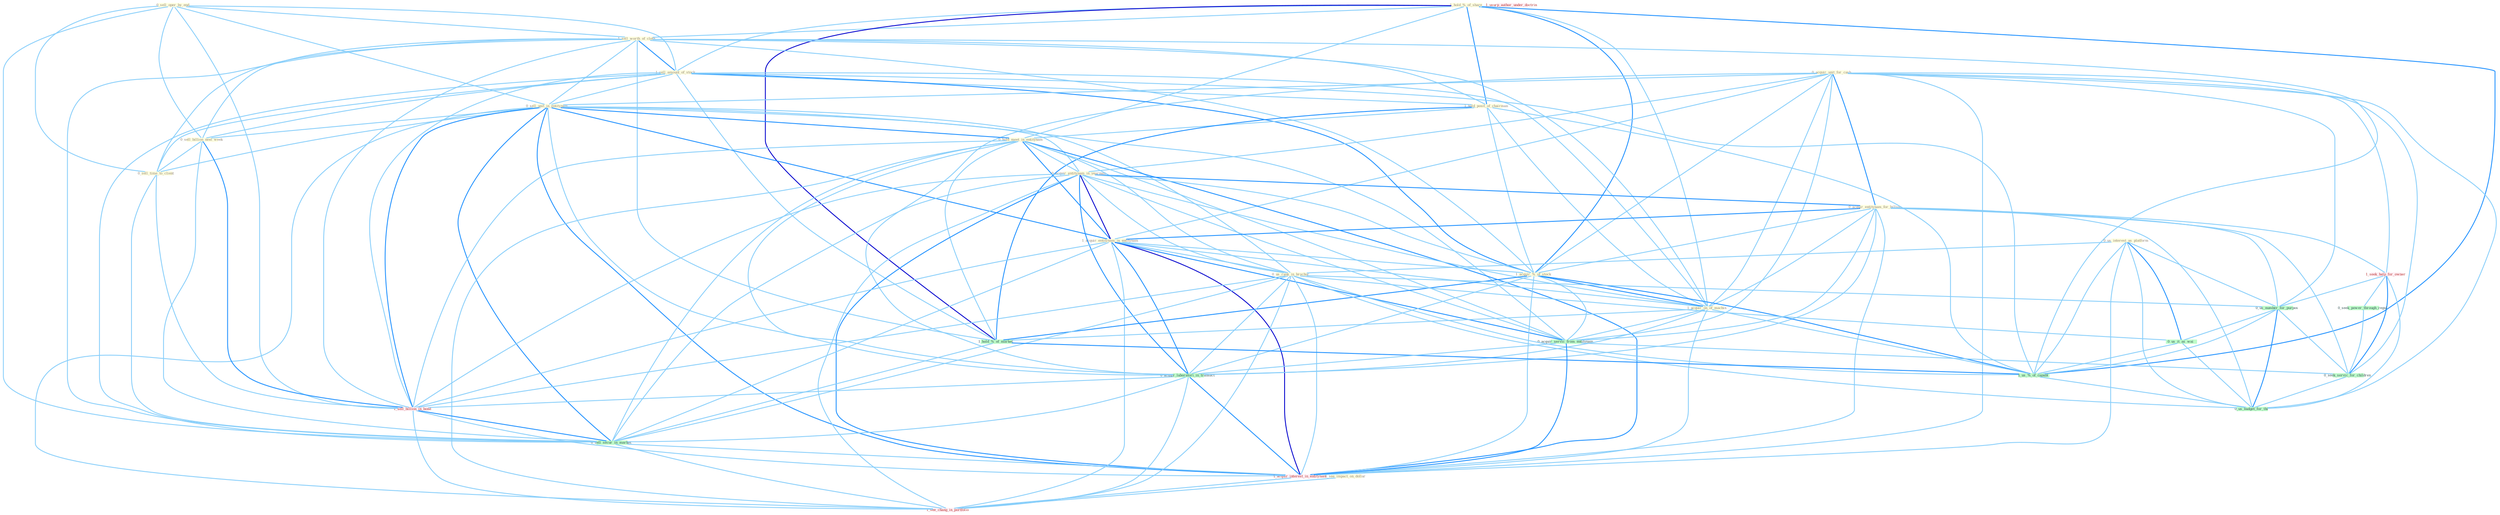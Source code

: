 Graph G{ 
    node
    [shape=polygon,style=filled,width=.5,height=.06,color="#BDFCC9",fixedsize=true,fontsize=4,
    fontcolor="#2f4f4f"];
    {node
    [color="#ffffe0", fontcolor="#8b7d6b"] "1_hold_%_of_share " "0_sell_oper_by_end " "1_see_impact_on_dollar " "1_sell_worth_of_cloth " "1_sell_amount_of_stock " "0_acquir_unit_for_cash " "0_sell_unit_in_entitynam " "1_hold_posit_of_chairman " "0_sell_billion_next_week " "0_hold_meet_in_entitynam " "0_sell_time_to_client " "0_acquir_entitynam_in_yearnum " "0_acquir_entitynam_for_billion " "1_acquir_entitynam_in_entitynam " "1_acquir_%_of_stock " "0_us_interest_as_platform " "1_acquir_on_of_machin " "0_us_rank_in_brochur "}
{node [color="#fff0f5", fontcolor="#b22222"] "1_seek_help_for_owner " "1_sell_billion_in_bond " "1_usurp_author_under_doctrin " "1_acquir_interest_in_entitynam " "1_see_chang_in_portfolio "}
edge [color="#B0E2FF"];

	"1_hold_%_of_share " -- "1_sell_worth_of_cloth " [w="1", color="#87cefa" ];
	"1_hold_%_of_share " -- "1_sell_amount_of_stock " [w="1", color="#87cefa" ];
	"1_hold_%_of_share " -- "1_hold_posit_of_chairman " [w="2", color="#1e90ff" , len=0.8];
	"1_hold_%_of_share " -- "0_hold_meet_in_entitynam " [w="1", color="#87cefa" ];
	"1_hold_%_of_share " -- "1_acquir_%_of_stock " [w="2", color="#1e90ff" , len=0.8];
	"1_hold_%_of_share " -- "1_acquir_on_of_machin " [w="1", color="#87cefa" ];
	"1_hold_%_of_share " -- "1_hold_%_of_market " [w="3", color="#0000cd" , len=0.6];
	"1_hold_%_of_share " -- "1_us_%_of_capabl " [w="2", color="#1e90ff" , len=0.8];
	"0_sell_oper_by_end " -- "1_sell_worth_of_cloth " [w="1", color="#87cefa" ];
	"0_sell_oper_by_end " -- "1_sell_amount_of_stock " [w="1", color="#87cefa" ];
	"0_sell_oper_by_end " -- "0_sell_unit_in_entitynam " [w="1", color="#87cefa" ];
	"0_sell_oper_by_end " -- "0_sell_billion_next_week " [w="1", color="#87cefa" ];
	"0_sell_oper_by_end " -- "0_sell_time_to_client " [w="1", color="#87cefa" ];
	"0_sell_oper_by_end " -- "1_sell_billion_in_bond " [w="1", color="#87cefa" ];
	"0_sell_oper_by_end " -- "0_sell_secur_in_market " [w="1", color="#87cefa" ];
	"1_see_impact_on_dollar " -- "1_see_chang_in_portfolio " [w="1", color="#87cefa" ];
	"1_sell_worth_of_cloth " -- "1_sell_amount_of_stock " [w="2", color="#1e90ff" , len=0.8];
	"1_sell_worth_of_cloth " -- "0_sell_unit_in_entitynam " [w="1", color="#87cefa" ];
	"1_sell_worth_of_cloth " -- "1_hold_posit_of_chairman " [w="1", color="#87cefa" ];
	"1_sell_worth_of_cloth " -- "0_sell_billion_next_week " [w="1", color="#87cefa" ];
	"1_sell_worth_of_cloth " -- "0_sell_time_to_client " [w="1", color="#87cefa" ];
	"1_sell_worth_of_cloth " -- "1_acquir_%_of_stock " [w="1", color="#87cefa" ];
	"1_sell_worth_of_cloth " -- "1_acquir_on_of_machin " [w="1", color="#87cefa" ];
	"1_sell_worth_of_cloth " -- "1_hold_%_of_market " [w="1", color="#87cefa" ];
	"1_sell_worth_of_cloth " -- "1_sell_billion_in_bond " [w="1", color="#87cefa" ];
	"1_sell_worth_of_cloth " -- "1_us_%_of_capabl " [w="1", color="#87cefa" ];
	"1_sell_worth_of_cloth " -- "0_sell_secur_in_market " [w="1", color="#87cefa" ];
	"1_sell_amount_of_stock " -- "0_sell_unit_in_entitynam " [w="1", color="#87cefa" ];
	"1_sell_amount_of_stock " -- "1_hold_posit_of_chairman " [w="1", color="#87cefa" ];
	"1_sell_amount_of_stock " -- "0_sell_billion_next_week " [w="1", color="#87cefa" ];
	"1_sell_amount_of_stock " -- "0_sell_time_to_client " [w="1", color="#87cefa" ];
	"1_sell_amount_of_stock " -- "1_acquir_%_of_stock " [w="2", color="#1e90ff" , len=0.8];
	"1_sell_amount_of_stock " -- "1_acquir_on_of_machin " [w="1", color="#87cefa" ];
	"1_sell_amount_of_stock " -- "1_hold_%_of_market " [w="1", color="#87cefa" ];
	"1_sell_amount_of_stock " -- "1_sell_billion_in_bond " [w="1", color="#87cefa" ];
	"1_sell_amount_of_stock " -- "1_us_%_of_capabl " [w="1", color="#87cefa" ];
	"1_sell_amount_of_stock " -- "0_sell_secur_in_market " [w="1", color="#87cefa" ];
	"0_acquir_unit_for_cash " -- "0_sell_unit_in_entitynam " [w="1", color="#87cefa" ];
	"0_acquir_unit_for_cash " -- "0_acquir_entitynam_in_yearnum " [w="1", color="#87cefa" ];
	"0_acquir_unit_for_cash " -- "0_acquir_entitynam_for_billion " [w="2", color="#1e90ff" , len=0.8];
	"0_acquir_unit_for_cash " -- "1_acquir_entitynam_in_entitynam " [w="1", color="#87cefa" ];
	"0_acquir_unit_for_cash " -- "1_acquir_%_of_stock " [w="1", color="#87cefa" ];
	"0_acquir_unit_for_cash " -- "1_acquir_on_of_machin " [w="1", color="#87cefa" ];
	"0_acquir_unit_for_cash " -- "1_seek_help_for_owner " [w="1", color="#87cefa" ];
	"0_acquir_unit_for_cash " -- "0_acquir_servic_from_entitynam " [w="1", color="#87cefa" ];
	"0_acquir_unit_for_cash " -- "0_us_number_for_purpos " [w="1", color="#87cefa" ];
	"0_acquir_unit_for_cash " -- "0_acquir_laboratori_in_transact " [w="1", color="#87cefa" ];
	"0_acquir_unit_for_cash " -- "1_acquir_interest_in_entitynam " [w="1", color="#87cefa" ];
	"0_acquir_unit_for_cash " -- "0_seek_servic_for_children " [w="1", color="#87cefa" ];
	"0_acquir_unit_for_cash " -- "0_us_budget_for_thi " [w="1", color="#87cefa" ];
	"0_sell_unit_in_entitynam " -- "0_sell_billion_next_week " [w="1", color="#87cefa" ];
	"0_sell_unit_in_entitynam " -- "0_hold_meet_in_entitynam " [w="2", color="#1e90ff" , len=0.8];
	"0_sell_unit_in_entitynam " -- "0_sell_time_to_client " [w="1", color="#87cefa" ];
	"0_sell_unit_in_entitynam " -- "0_acquir_entitynam_in_yearnum " [w="1", color="#87cefa" ];
	"0_sell_unit_in_entitynam " -- "1_acquir_entitynam_in_entitynam " [w="2", color="#1e90ff" , len=0.8];
	"0_sell_unit_in_entitynam " -- "0_us_rank_in_brochur " [w="1", color="#87cefa" ];
	"0_sell_unit_in_entitynam " -- "0_acquir_servic_from_entitynam " [w="1", color="#87cefa" ];
	"0_sell_unit_in_entitynam " -- "0_acquir_laboratori_in_transact " [w="1", color="#87cefa" ];
	"0_sell_unit_in_entitynam " -- "1_sell_billion_in_bond " [w="2", color="#1e90ff" , len=0.8];
	"0_sell_unit_in_entitynam " -- "0_sell_secur_in_market " [w="2", color="#1e90ff" , len=0.8];
	"0_sell_unit_in_entitynam " -- "1_acquir_interest_in_entitynam " [w="2", color="#1e90ff" , len=0.8];
	"0_sell_unit_in_entitynam " -- "1_see_chang_in_portfolio " [w="1", color="#87cefa" ];
	"1_hold_posit_of_chairman " -- "0_hold_meet_in_entitynam " [w="1", color="#87cefa" ];
	"1_hold_posit_of_chairman " -- "1_acquir_%_of_stock " [w="1", color="#87cefa" ];
	"1_hold_posit_of_chairman " -- "1_acquir_on_of_machin " [w="1", color="#87cefa" ];
	"1_hold_posit_of_chairman " -- "1_hold_%_of_market " [w="2", color="#1e90ff" , len=0.8];
	"1_hold_posit_of_chairman " -- "1_us_%_of_capabl " [w="1", color="#87cefa" ];
	"0_sell_billion_next_week " -- "0_sell_time_to_client " [w="1", color="#87cefa" ];
	"0_sell_billion_next_week " -- "1_sell_billion_in_bond " [w="2", color="#1e90ff" , len=0.8];
	"0_sell_billion_next_week " -- "0_sell_secur_in_market " [w="1", color="#87cefa" ];
	"0_hold_meet_in_entitynam " -- "0_acquir_entitynam_in_yearnum " [w="1", color="#87cefa" ];
	"0_hold_meet_in_entitynam " -- "1_acquir_entitynam_in_entitynam " [w="2", color="#1e90ff" , len=0.8];
	"0_hold_meet_in_entitynam " -- "0_us_rank_in_brochur " [w="1", color="#87cefa" ];
	"0_hold_meet_in_entitynam " -- "0_acquir_servic_from_entitynam " [w="1", color="#87cefa" ];
	"0_hold_meet_in_entitynam " -- "1_hold_%_of_market " [w="1", color="#87cefa" ];
	"0_hold_meet_in_entitynam " -- "0_acquir_laboratori_in_transact " [w="1", color="#87cefa" ];
	"0_hold_meet_in_entitynam " -- "1_sell_billion_in_bond " [w="1", color="#87cefa" ];
	"0_hold_meet_in_entitynam " -- "0_sell_secur_in_market " [w="1", color="#87cefa" ];
	"0_hold_meet_in_entitynam " -- "1_acquir_interest_in_entitynam " [w="2", color="#1e90ff" , len=0.8];
	"0_hold_meet_in_entitynam " -- "1_see_chang_in_portfolio " [w="1", color="#87cefa" ];
	"0_sell_time_to_client " -- "1_sell_billion_in_bond " [w="1", color="#87cefa" ];
	"0_sell_time_to_client " -- "0_sell_secur_in_market " [w="1", color="#87cefa" ];
	"0_acquir_entitynam_in_yearnum " -- "0_acquir_entitynam_for_billion " [w="2", color="#1e90ff" , len=0.8];
	"0_acquir_entitynam_in_yearnum " -- "1_acquir_entitynam_in_entitynam " [w="3", color="#0000cd" , len=0.6];
	"0_acquir_entitynam_in_yearnum " -- "1_acquir_%_of_stock " [w="1", color="#87cefa" ];
	"0_acquir_entitynam_in_yearnum " -- "1_acquir_on_of_machin " [w="1", color="#87cefa" ];
	"0_acquir_entitynam_in_yearnum " -- "0_us_rank_in_brochur " [w="1", color="#87cefa" ];
	"0_acquir_entitynam_in_yearnum " -- "0_acquir_servic_from_entitynam " [w="1", color="#87cefa" ];
	"0_acquir_entitynam_in_yearnum " -- "0_acquir_laboratori_in_transact " [w="2", color="#1e90ff" , len=0.8];
	"0_acquir_entitynam_in_yearnum " -- "1_sell_billion_in_bond " [w="1", color="#87cefa" ];
	"0_acquir_entitynam_in_yearnum " -- "0_sell_secur_in_market " [w="1", color="#87cefa" ];
	"0_acquir_entitynam_in_yearnum " -- "1_acquir_interest_in_entitynam " [w="2", color="#1e90ff" , len=0.8];
	"0_acquir_entitynam_in_yearnum " -- "1_see_chang_in_portfolio " [w="1", color="#87cefa" ];
	"0_acquir_entitynam_for_billion " -- "1_acquir_entitynam_in_entitynam " [w="2", color="#1e90ff" , len=0.8];
	"0_acquir_entitynam_for_billion " -- "1_acquir_%_of_stock " [w="1", color="#87cefa" ];
	"0_acquir_entitynam_for_billion " -- "1_acquir_on_of_machin " [w="1", color="#87cefa" ];
	"0_acquir_entitynam_for_billion " -- "1_seek_help_for_owner " [w="1", color="#87cefa" ];
	"0_acquir_entitynam_for_billion " -- "0_acquir_servic_from_entitynam " [w="1", color="#87cefa" ];
	"0_acquir_entitynam_for_billion " -- "0_us_number_for_purpos " [w="1", color="#87cefa" ];
	"0_acquir_entitynam_for_billion " -- "0_acquir_laboratori_in_transact " [w="1", color="#87cefa" ];
	"0_acquir_entitynam_for_billion " -- "1_acquir_interest_in_entitynam " [w="1", color="#87cefa" ];
	"0_acquir_entitynam_for_billion " -- "0_seek_servic_for_children " [w="1", color="#87cefa" ];
	"0_acquir_entitynam_for_billion " -- "0_us_budget_for_thi " [w="1", color="#87cefa" ];
	"1_acquir_entitynam_in_entitynam " -- "1_acquir_%_of_stock " [w="1", color="#87cefa" ];
	"1_acquir_entitynam_in_entitynam " -- "1_acquir_on_of_machin " [w="1", color="#87cefa" ];
	"1_acquir_entitynam_in_entitynam " -- "0_us_rank_in_brochur " [w="1", color="#87cefa" ];
	"1_acquir_entitynam_in_entitynam " -- "0_acquir_servic_from_entitynam " [w="2", color="#1e90ff" , len=0.8];
	"1_acquir_entitynam_in_entitynam " -- "0_acquir_laboratori_in_transact " [w="2", color="#1e90ff" , len=0.8];
	"1_acquir_entitynam_in_entitynam " -- "1_sell_billion_in_bond " [w="1", color="#87cefa" ];
	"1_acquir_entitynam_in_entitynam " -- "0_sell_secur_in_market " [w="1", color="#87cefa" ];
	"1_acquir_entitynam_in_entitynam " -- "1_acquir_interest_in_entitynam " [w="3", color="#0000cd" , len=0.6];
	"1_acquir_entitynam_in_entitynam " -- "1_see_chang_in_portfolio " [w="1", color="#87cefa" ];
	"1_acquir_%_of_stock " -- "1_acquir_on_of_machin " [w="2", color="#1e90ff" , len=0.8];
	"1_acquir_%_of_stock " -- "0_acquir_servic_from_entitynam " [w="1", color="#87cefa" ];
	"1_acquir_%_of_stock " -- "1_hold_%_of_market " [w="2", color="#1e90ff" , len=0.8];
	"1_acquir_%_of_stock " -- "0_acquir_laboratori_in_transact " [w="1", color="#87cefa" ];
	"1_acquir_%_of_stock " -- "1_us_%_of_capabl " [w="2", color="#1e90ff" , len=0.8];
	"1_acquir_%_of_stock " -- "1_acquir_interest_in_entitynam " [w="1", color="#87cefa" ];
	"0_us_interest_as_platform " -- "0_us_rank_in_brochur " [w="1", color="#87cefa" ];
	"0_us_interest_as_platform " -- "0_us_number_for_purpos " [w="1", color="#87cefa" ];
	"0_us_interest_as_platform " -- "0_us_it_as_wai " [w="2", color="#1e90ff" , len=0.8];
	"0_us_interest_as_platform " -- "1_us_%_of_capabl " [w="1", color="#87cefa" ];
	"0_us_interest_as_platform " -- "1_acquir_interest_in_entitynam " [w="1", color="#87cefa" ];
	"0_us_interest_as_platform " -- "0_us_budget_for_thi " [w="1", color="#87cefa" ];
	"1_acquir_on_of_machin " -- "0_acquir_servic_from_entitynam " [w="1", color="#87cefa" ];
	"1_acquir_on_of_machin " -- "1_hold_%_of_market " [w="1", color="#87cefa" ];
	"1_acquir_on_of_machin " -- "0_acquir_laboratori_in_transact " [w="1", color="#87cefa" ];
	"1_acquir_on_of_machin " -- "1_us_%_of_capabl " [w="1", color="#87cefa" ];
	"1_acquir_on_of_machin " -- "1_acquir_interest_in_entitynam " [w="1", color="#87cefa" ];
	"0_us_rank_in_brochur " -- "0_us_number_for_purpos " [w="1", color="#87cefa" ];
	"0_us_rank_in_brochur " -- "0_acquir_laboratori_in_transact " [w="1", color="#87cefa" ];
	"0_us_rank_in_brochur " -- "1_sell_billion_in_bond " [w="1", color="#87cefa" ];
	"0_us_rank_in_brochur " -- "0_us_it_as_wai " [w="1", color="#87cefa" ];
	"0_us_rank_in_brochur " -- "1_us_%_of_capabl " [w="1", color="#87cefa" ];
	"0_us_rank_in_brochur " -- "0_sell_secur_in_market " [w="1", color="#87cefa" ];
	"0_us_rank_in_brochur " -- "1_acquir_interest_in_entitynam " [w="1", color="#87cefa" ];
	"0_us_rank_in_brochur " -- "1_see_chang_in_portfolio " [w="1", color="#87cefa" ];
	"0_us_rank_in_brochur " -- "0_us_budget_for_thi " [w="1", color="#87cefa" ];
	"1_seek_help_for_owner " -- "0_seek_power_through_regul " [w="1", color="#87cefa" ];
	"1_seek_help_for_owner " -- "0_us_number_for_purpos " [w="1", color="#87cefa" ];
	"1_seek_help_for_owner " -- "0_seek_servic_for_children " [w="2", color="#1e90ff" , len=0.8];
	"1_seek_help_for_owner " -- "0_us_budget_for_thi " [w="1", color="#87cefa" ];
	"0_acquir_servic_from_entitynam " -- "0_acquir_laboratori_in_transact " [w="1", color="#87cefa" ];
	"0_acquir_servic_from_entitynam " -- "1_acquir_interest_in_entitynam " [w="2", color="#1e90ff" , len=0.8];
	"0_acquir_servic_from_entitynam " -- "0_seek_servic_for_children " [w="1", color="#87cefa" ];
	"1_hold_%_of_market " -- "1_us_%_of_capabl " [w="2", color="#1e90ff" , len=0.8];
	"1_hold_%_of_market " -- "0_sell_secur_in_market " [w="1", color="#87cefa" ];
	"0_seek_power_through_regul " -- "0_seek_servic_for_children " [w="1", color="#87cefa" ];
	"0_us_number_for_purpos " -- "0_us_it_as_wai " [w="1", color="#87cefa" ];
	"0_us_number_for_purpos " -- "1_us_%_of_capabl " [w="1", color="#87cefa" ];
	"0_us_number_for_purpos " -- "0_seek_servic_for_children " [w="1", color="#87cefa" ];
	"0_us_number_for_purpos " -- "0_us_budget_for_thi " [w="2", color="#1e90ff" , len=0.8];
	"0_acquir_laboratori_in_transact " -- "1_sell_billion_in_bond " [w="1", color="#87cefa" ];
	"0_acquir_laboratori_in_transact " -- "0_sell_secur_in_market " [w="1", color="#87cefa" ];
	"0_acquir_laboratori_in_transact " -- "1_acquir_interest_in_entitynam " [w="2", color="#1e90ff" , len=0.8];
	"0_acquir_laboratori_in_transact " -- "1_see_chang_in_portfolio " [w="1", color="#87cefa" ];
	"1_sell_billion_in_bond " -- "0_sell_secur_in_market " [w="2", color="#1e90ff" , len=0.8];
	"1_sell_billion_in_bond " -- "1_acquir_interest_in_entitynam " [w="1", color="#87cefa" ];
	"1_sell_billion_in_bond " -- "1_see_chang_in_portfolio " [w="1", color="#87cefa" ];
	"0_us_it_as_wai " -- "1_us_%_of_capabl " [w="1", color="#87cefa" ];
	"0_us_it_as_wai " -- "0_us_budget_for_thi " [w="1", color="#87cefa" ];
	"1_us_%_of_capabl " -- "0_us_budget_for_thi " [w="1", color="#87cefa" ];
	"0_sell_secur_in_market " -- "1_acquir_interest_in_entitynam " [w="1", color="#87cefa" ];
	"0_sell_secur_in_market " -- "1_see_chang_in_portfolio " [w="1", color="#87cefa" ];
	"1_acquir_interest_in_entitynam " -- "1_see_chang_in_portfolio " [w="1", color="#87cefa" ];
	"0_seek_servic_for_children " -- "0_us_budget_for_thi " [w="1", color="#87cefa" ];
}